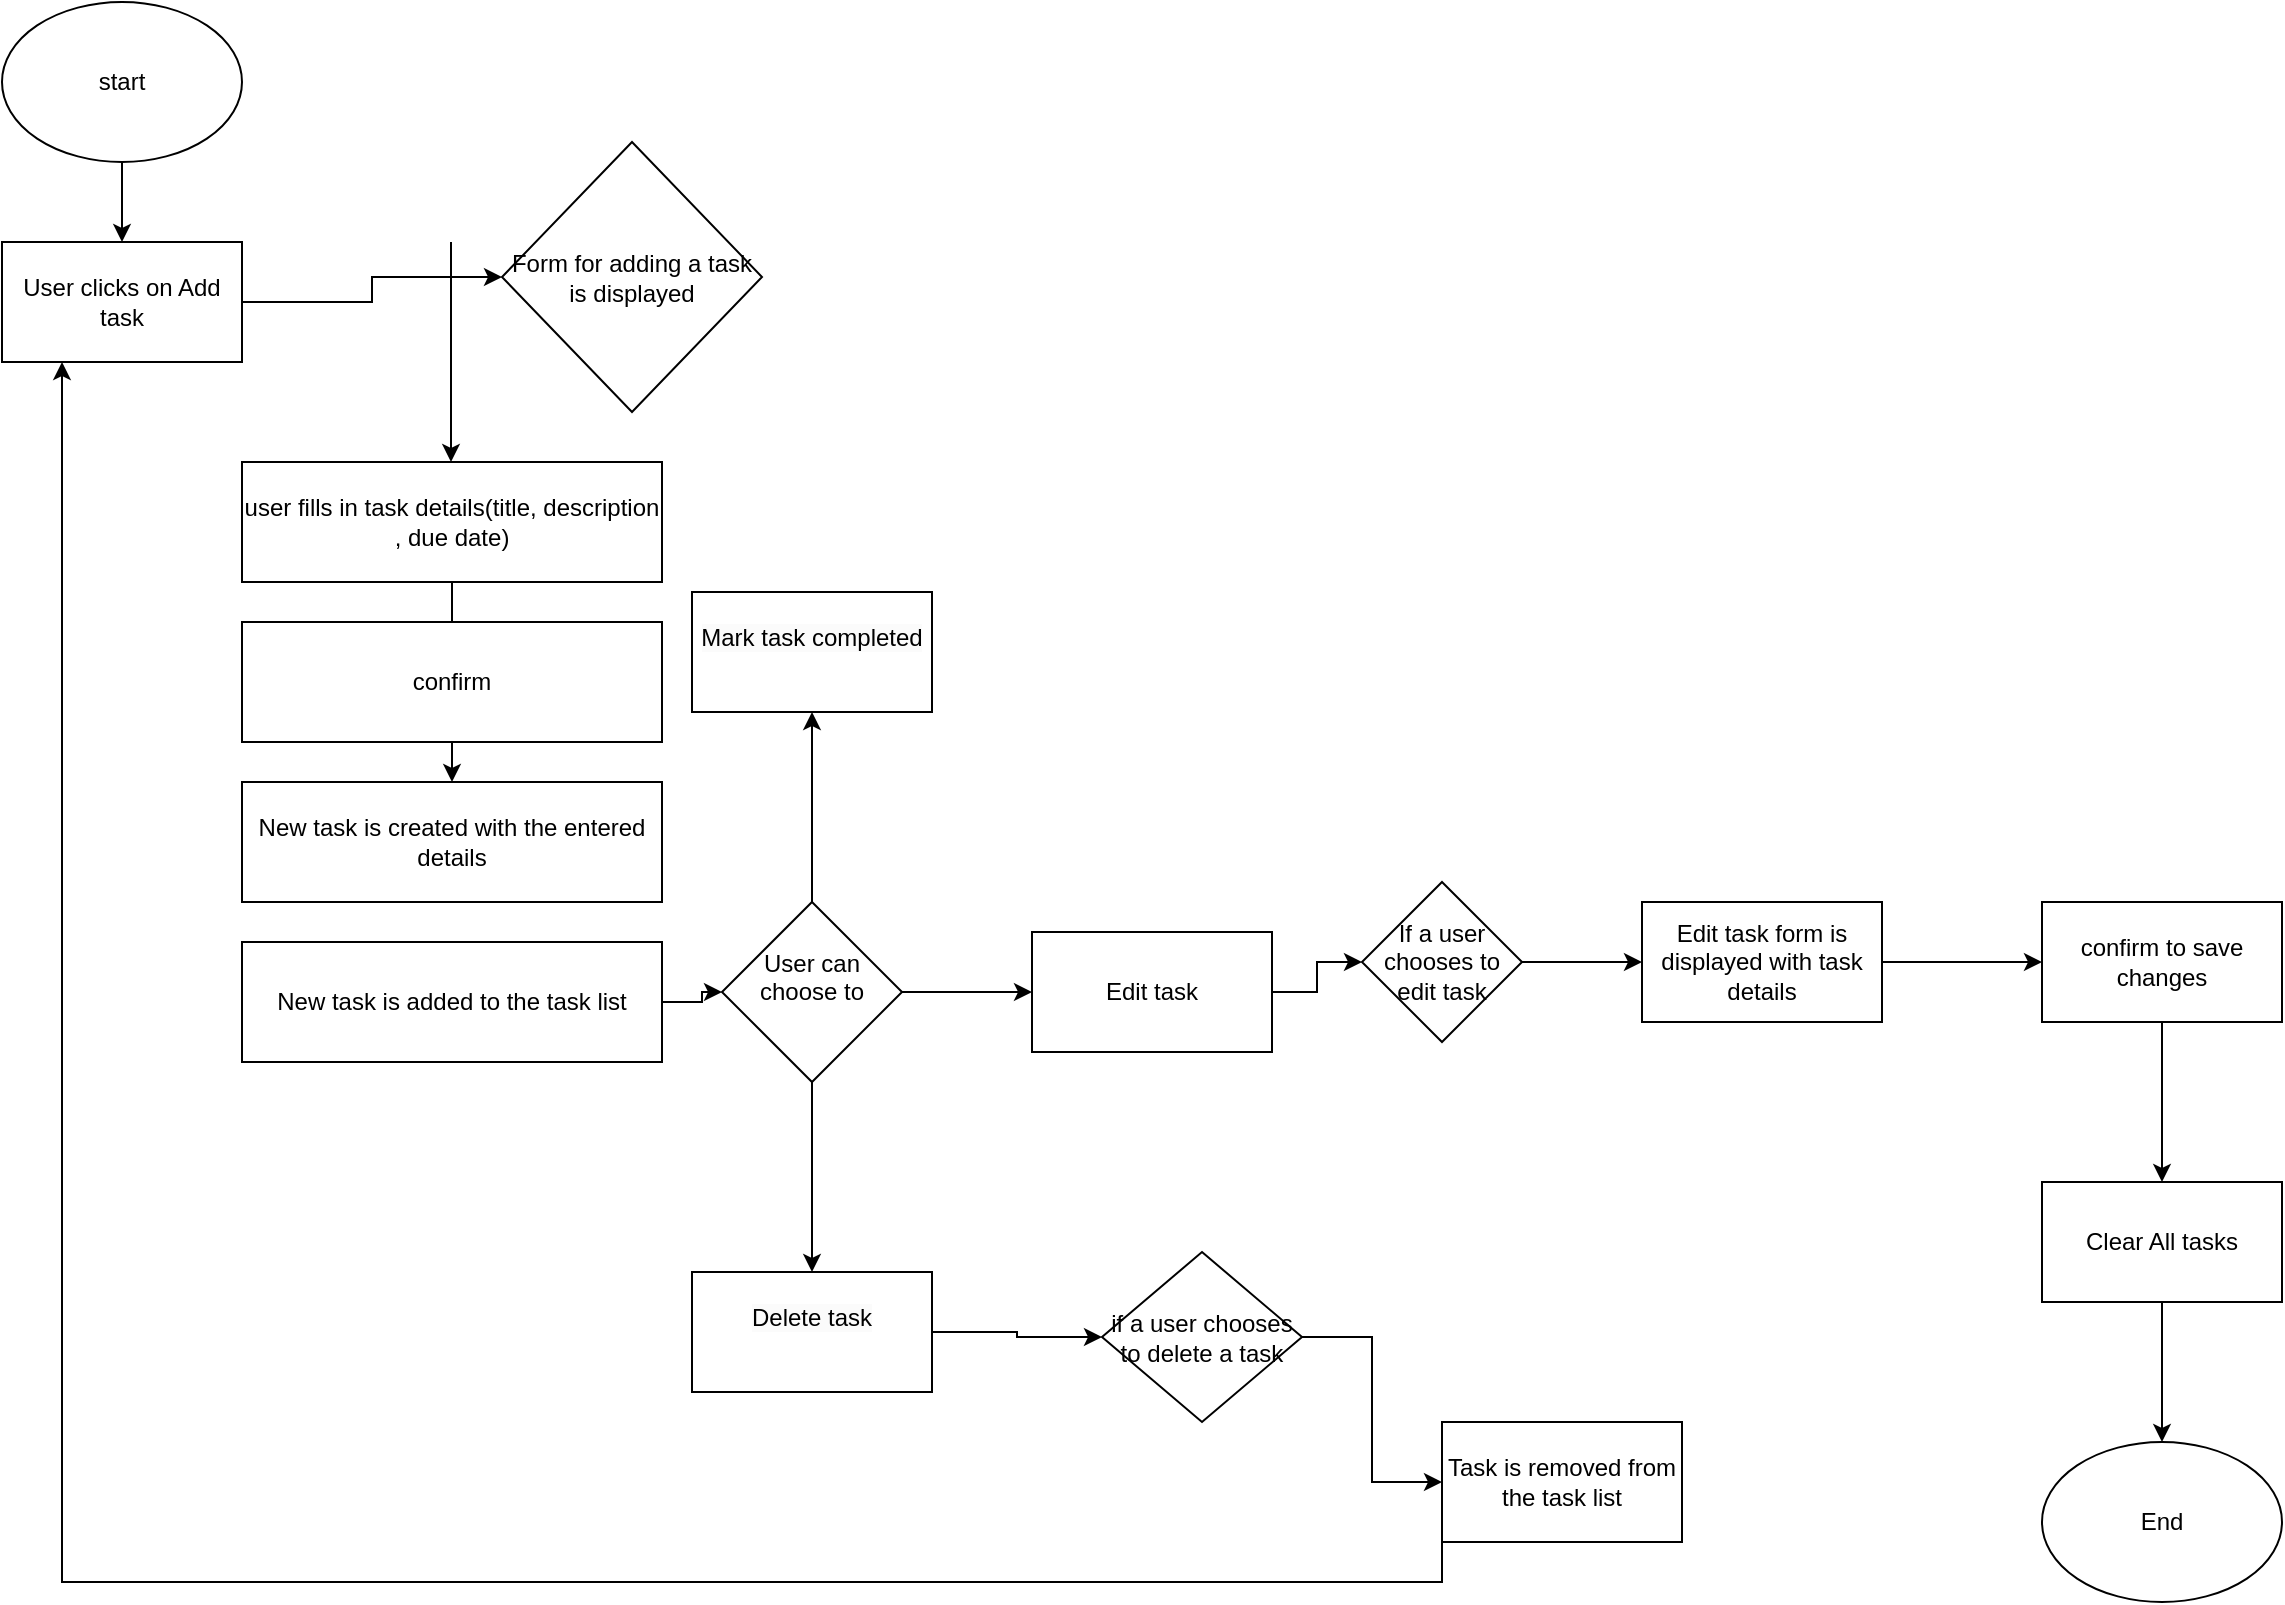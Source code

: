 <mxfile version="24.0.5" type="github">
  <diagram name="Page-1" id="wMLE0tIsIC202dqbpszQ">
    <mxGraphModel dx="739" dy="429" grid="1" gridSize="10" guides="1" tooltips="1" connect="1" arrows="1" fold="1" page="1" pageScale="1" pageWidth="850" pageHeight="1100" math="0" shadow="0">
      <root>
        <mxCell id="0" />
        <mxCell id="1" parent="0" />
        <mxCell id="HAD_2hMKVVcNXXyn7F_C-27" value="" style="edgeStyle=orthogonalEdgeStyle;rounded=0;orthogonalLoop=1;jettySize=auto;html=1;" edge="1" parent="1" source="HAD_2hMKVVcNXXyn7F_C-1" target="HAD_2hMKVVcNXXyn7F_C-2">
          <mxGeometry relative="1" as="geometry" />
        </mxCell>
        <mxCell id="HAD_2hMKVVcNXXyn7F_C-1" value="start" style="ellipse;whiteSpace=wrap;html=1;" vertex="1" parent="1">
          <mxGeometry x="220" y="130" width="120" height="80" as="geometry" />
        </mxCell>
        <mxCell id="HAD_2hMKVVcNXXyn7F_C-26" value="" style="edgeStyle=orthogonalEdgeStyle;rounded=0;orthogonalLoop=1;jettySize=auto;html=1;" edge="1" parent="1" source="HAD_2hMKVVcNXXyn7F_C-2" target="HAD_2hMKVVcNXXyn7F_C-7">
          <mxGeometry relative="1" as="geometry" />
        </mxCell>
        <mxCell id="HAD_2hMKVVcNXXyn7F_C-2" value="User clicks on Add task" style="rounded=0;whiteSpace=wrap;html=1;" vertex="1" parent="1">
          <mxGeometry x="220" y="250" width="120" height="60" as="geometry" />
        </mxCell>
        <mxCell id="HAD_2hMKVVcNXXyn7F_C-23" value="" style="edgeStyle=orthogonalEdgeStyle;rounded=0;orthogonalLoop=1;jettySize=auto;html=1;" edge="1" parent="1" source="HAD_2hMKVVcNXXyn7F_C-5" target="HAD_2hMKVVcNXXyn7F_C-8">
          <mxGeometry relative="1" as="geometry" />
        </mxCell>
        <mxCell id="HAD_2hMKVVcNXXyn7F_C-5" value="user fills in task details(title, description , due date)" style="rounded=0;whiteSpace=wrap;html=1;" vertex="1" parent="1">
          <mxGeometry x="340" y="360" width="210" height="60" as="geometry" />
        </mxCell>
        <mxCell id="HAD_2hMKVVcNXXyn7F_C-6" value="confirm" style="rounded=0;whiteSpace=wrap;html=1;" vertex="1" parent="1">
          <mxGeometry x="340" y="440" width="210" height="60" as="geometry" />
        </mxCell>
        <mxCell id="HAD_2hMKVVcNXXyn7F_C-29" value="" style="edgeStyle=orthogonalEdgeStyle;rounded=0;orthogonalLoop=1;jettySize=auto;html=1;" edge="1" parent="1">
          <mxGeometry relative="1" as="geometry">
            <mxPoint x="444.5" y="250" as="sourcePoint" />
            <mxPoint x="444.5" y="360" as="targetPoint" />
          </mxGeometry>
        </mxCell>
        <mxCell id="HAD_2hMKVVcNXXyn7F_C-7" value="Form for adding a task is displayed" style="rhombus;whiteSpace=wrap;html=1;" vertex="1" parent="1">
          <mxGeometry x="470" y="200" width="130" height="135" as="geometry" />
        </mxCell>
        <mxCell id="HAD_2hMKVVcNXXyn7F_C-8" value="New task is created with the entered details" style="rounded=0;whiteSpace=wrap;html=1;" vertex="1" parent="1">
          <mxGeometry x="340" y="520" width="210" height="60" as="geometry" />
        </mxCell>
        <mxCell id="HAD_2hMKVVcNXXyn7F_C-21" value="" style="edgeStyle=orthogonalEdgeStyle;rounded=0;orthogonalLoop=1;jettySize=auto;html=1;" edge="1" parent="1" source="HAD_2hMKVVcNXXyn7F_C-9" target="HAD_2hMKVVcNXXyn7F_C-10">
          <mxGeometry relative="1" as="geometry" />
        </mxCell>
        <mxCell id="HAD_2hMKVVcNXXyn7F_C-9" value="New task is added to the task list" style="rounded=0;whiteSpace=wrap;html=1;" vertex="1" parent="1">
          <mxGeometry x="340" y="600" width="210" height="60" as="geometry" />
        </mxCell>
        <mxCell id="HAD_2hMKVVcNXXyn7F_C-31" value="" style="edgeStyle=orthogonalEdgeStyle;rounded=0;orthogonalLoop=1;jettySize=auto;html=1;" edge="1" parent="1" source="HAD_2hMKVVcNXXyn7F_C-10" target="HAD_2hMKVVcNXXyn7F_C-30">
          <mxGeometry relative="1" as="geometry" />
        </mxCell>
        <mxCell id="HAD_2hMKVVcNXXyn7F_C-33" value="" style="edgeStyle=orthogonalEdgeStyle;rounded=0;orthogonalLoop=1;jettySize=auto;html=1;" edge="1" parent="1" source="HAD_2hMKVVcNXXyn7F_C-10" target="HAD_2hMKVVcNXXyn7F_C-32">
          <mxGeometry relative="1" as="geometry" />
        </mxCell>
        <mxCell id="HAD_2hMKVVcNXXyn7F_C-36" value="" style="edgeStyle=orthogonalEdgeStyle;rounded=0;orthogonalLoop=1;jettySize=auto;html=1;" edge="1" parent="1" source="HAD_2hMKVVcNXXyn7F_C-10" target="HAD_2hMKVVcNXXyn7F_C-35">
          <mxGeometry relative="1" as="geometry" />
        </mxCell>
        <mxCell id="HAD_2hMKVVcNXXyn7F_C-10" value="&#xa;User can choose to&#xa;&#xa;" style="rhombus;whiteSpace=wrap;html=1;" vertex="1" parent="1">
          <mxGeometry x="580" y="580" width="90" height="90" as="geometry" />
        </mxCell>
        <mxCell id="HAD_2hMKVVcNXXyn7F_C-18" value="" style="edgeStyle=orthogonalEdgeStyle;rounded=0;orthogonalLoop=1;jettySize=auto;html=1;" edge="1" parent="1" source="HAD_2hMKVVcNXXyn7F_C-15" target="HAD_2hMKVVcNXXyn7F_C-17">
          <mxGeometry relative="1" as="geometry" />
        </mxCell>
        <mxCell id="HAD_2hMKVVcNXXyn7F_C-15" value="If a user chooses to edit task" style="rhombus;whiteSpace=wrap;html=1;" vertex="1" parent="1">
          <mxGeometry x="900" y="570" width="80" height="80" as="geometry" />
        </mxCell>
        <mxCell id="HAD_2hMKVVcNXXyn7F_C-20" value="" style="edgeStyle=orthogonalEdgeStyle;rounded=0;orthogonalLoop=1;jettySize=auto;html=1;" edge="1" parent="1" source="HAD_2hMKVVcNXXyn7F_C-17" target="HAD_2hMKVVcNXXyn7F_C-19">
          <mxGeometry relative="1" as="geometry" />
        </mxCell>
        <mxCell id="HAD_2hMKVVcNXXyn7F_C-17" value="Edit task form is displayed with task details" style="whiteSpace=wrap;html=1;" vertex="1" parent="1">
          <mxGeometry x="1040" y="580" width="120" height="60" as="geometry" />
        </mxCell>
        <mxCell id="HAD_2hMKVVcNXXyn7F_C-45" value="" style="edgeStyle=orthogonalEdgeStyle;rounded=0;orthogonalLoop=1;jettySize=auto;html=1;" edge="1" parent="1" source="HAD_2hMKVVcNXXyn7F_C-19" target="HAD_2hMKVVcNXXyn7F_C-44">
          <mxGeometry relative="1" as="geometry" />
        </mxCell>
        <mxCell id="HAD_2hMKVVcNXXyn7F_C-19" value="confirm to save changes" style="whiteSpace=wrap;html=1;" vertex="1" parent="1">
          <mxGeometry x="1240" y="580" width="120" height="60" as="geometry" />
        </mxCell>
        <mxCell id="HAD_2hMKVVcNXXyn7F_C-30" value="&#xa;&lt;span style=&quot;color: rgb(0, 0, 0); font-family: Helvetica; font-size: 12px; font-style: normal; font-variant-ligatures: normal; font-variant-caps: normal; font-weight: 400; letter-spacing: normal; orphans: 2; text-align: center; text-indent: 0px; text-transform: none; widows: 2; word-spacing: 0px; -webkit-text-stroke-width: 0px; white-space: normal; background-color: rgb(251, 251, 251); text-decoration-thickness: initial; text-decoration-style: initial; text-decoration-color: initial; display: inline !important; float: none;&quot;&gt;Mark task completed&lt;/span&gt;&#xa;&#xa;" style="whiteSpace=wrap;html=1;" vertex="1" parent="1">
          <mxGeometry x="565" y="425" width="120" height="60" as="geometry" />
        </mxCell>
        <mxCell id="HAD_2hMKVVcNXXyn7F_C-39" value="" style="edgeStyle=orthogonalEdgeStyle;rounded=0;orthogonalLoop=1;jettySize=auto;html=1;" edge="1" parent="1" source="HAD_2hMKVVcNXXyn7F_C-32" target="HAD_2hMKVVcNXXyn7F_C-38">
          <mxGeometry relative="1" as="geometry" />
        </mxCell>
        <mxCell id="HAD_2hMKVVcNXXyn7F_C-32" value="&#xa;&lt;span style=&quot;color: rgb(0, 0, 0); font-family: Helvetica; font-size: 12px; font-style: normal; font-variant-ligatures: normal; font-variant-caps: normal; font-weight: 400; letter-spacing: normal; orphans: 2; text-align: center; text-indent: 0px; text-transform: none; widows: 2; word-spacing: 0px; -webkit-text-stroke-width: 0px; white-space: normal; background-color: rgb(251, 251, 251); text-decoration-thickness: initial; text-decoration-style: initial; text-decoration-color: initial; display: inline !important; float: none;&quot;&gt;Delete task&lt;/span&gt;&#xa;&#xa;" style="whiteSpace=wrap;html=1;" vertex="1" parent="1">
          <mxGeometry x="565" y="765" width="120" height="60" as="geometry" />
        </mxCell>
        <mxCell id="HAD_2hMKVVcNXXyn7F_C-37" value="" style="edgeStyle=orthogonalEdgeStyle;rounded=0;orthogonalLoop=1;jettySize=auto;html=1;" edge="1" parent="1" source="HAD_2hMKVVcNXXyn7F_C-35" target="HAD_2hMKVVcNXXyn7F_C-15">
          <mxGeometry relative="1" as="geometry" />
        </mxCell>
        <mxCell id="HAD_2hMKVVcNXXyn7F_C-35" value="Edit task" style="whiteSpace=wrap;html=1;" vertex="1" parent="1">
          <mxGeometry x="735" y="595" width="120" height="60" as="geometry" />
        </mxCell>
        <mxCell id="HAD_2hMKVVcNXXyn7F_C-41" value="" style="edgeStyle=orthogonalEdgeStyle;rounded=0;orthogonalLoop=1;jettySize=auto;html=1;" edge="1" parent="1" source="HAD_2hMKVVcNXXyn7F_C-38" target="HAD_2hMKVVcNXXyn7F_C-40">
          <mxGeometry relative="1" as="geometry" />
        </mxCell>
        <mxCell id="HAD_2hMKVVcNXXyn7F_C-38" value="if a user chooses to delete a task" style="rhombus;whiteSpace=wrap;html=1;" vertex="1" parent="1">
          <mxGeometry x="770" y="755" width="100" height="85" as="geometry" />
        </mxCell>
        <mxCell id="HAD_2hMKVVcNXXyn7F_C-52" value="" style="edgeStyle=orthogonalEdgeStyle;rounded=0;orthogonalLoop=1;jettySize=auto;html=1;entryX=0.25;entryY=1;entryDx=0;entryDy=0;exitX=0;exitY=1;exitDx=0;exitDy=0;" edge="1" parent="1" source="HAD_2hMKVVcNXXyn7F_C-40" target="HAD_2hMKVVcNXXyn7F_C-2">
          <mxGeometry relative="1" as="geometry">
            <mxPoint x="990" y="870" as="sourcePoint" />
            <mxPoint x="290" y="470" as="targetPoint" />
          </mxGeometry>
        </mxCell>
        <mxCell id="HAD_2hMKVVcNXXyn7F_C-40" value="Task is removed from the task list" style="whiteSpace=wrap;html=1;" vertex="1" parent="1">
          <mxGeometry x="940" y="840" width="120" height="60" as="geometry" />
        </mxCell>
        <mxCell id="HAD_2hMKVVcNXXyn7F_C-50" value="" style="edgeStyle=orthogonalEdgeStyle;rounded=0;orthogonalLoop=1;jettySize=auto;html=1;" edge="1" parent="1" source="HAD_2hMKVVcNXXyn7F_C-44">
          <mxGeometry relative="1" as="geometry">
            <mxPoint x="1300" y="850.0" as="targetPoint" />
          </mxGeometry>
        </mxCell>
        <mxCell id="HAD_2hMKVVcNXXyn7F_C-44" value="Clear All tasks" style="whiteSpace=wrap;html=1;" vertex="1" parent="1">
          <mxGeometry x="1240" y="720" width="120" height="60" as="geometry" />
        </mxCell>
        <mxCell id="HAD_2hMKVVcNXXyn7F_C-48" value="End" style="ellipse;whiteSpace=wrap;html=1;" vertex="1" parent="1">
          <mxGeometry x="1240" y="850" width="120" height="80" as="geometry" />
        </mxCell>
      </root>
    </mxGraphModel>
  </diagram>
</mxfile>
